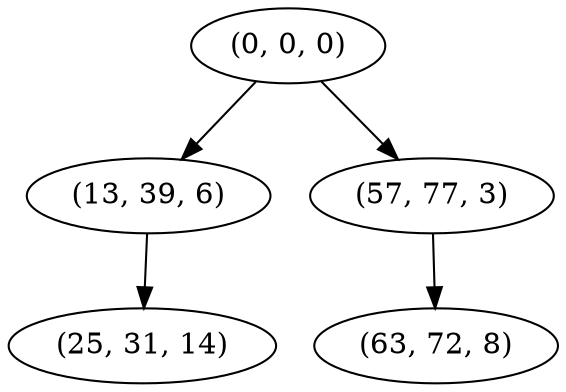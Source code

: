 digraph tree {
    "(0, 0, 0)";
    "(13, 39, 6)";
    "(25, 31, 14)";
    "(57, 77, 3)";
    "(63, 72, 8)";
    "(0, 0, 0)" -> "(13, 39, 6)";
    "(0, 0, 0)" -> "(57, 77, 3)";
    "(13, 39, 6)" -> "(25, 31, 14)";
    "(57, 77, 3)" -> "(63, 72, 8)";
}
